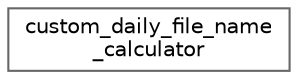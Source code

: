 digraph "类继承关系图"
{
 // LATEX_PDF_SIZE
  bgcolor="transparent";
  edge [fontname=Helvetica,fontsize=10,labelfontname=Helvetica,labelfontsize=10];
  node [fontname=Helvetica,fontsize=10,shape=box,height=0.2,width=0.4];
  rankdir="LR";
  Node0 [id="Node000000",label="custom_daily_file_name\l_calculator",height=0.2,width=0.4,color="grey40", fillcolor="white", style="filled",URL="$structcustom__daily__file__name__calculator.html",tooltip=" "];
}
